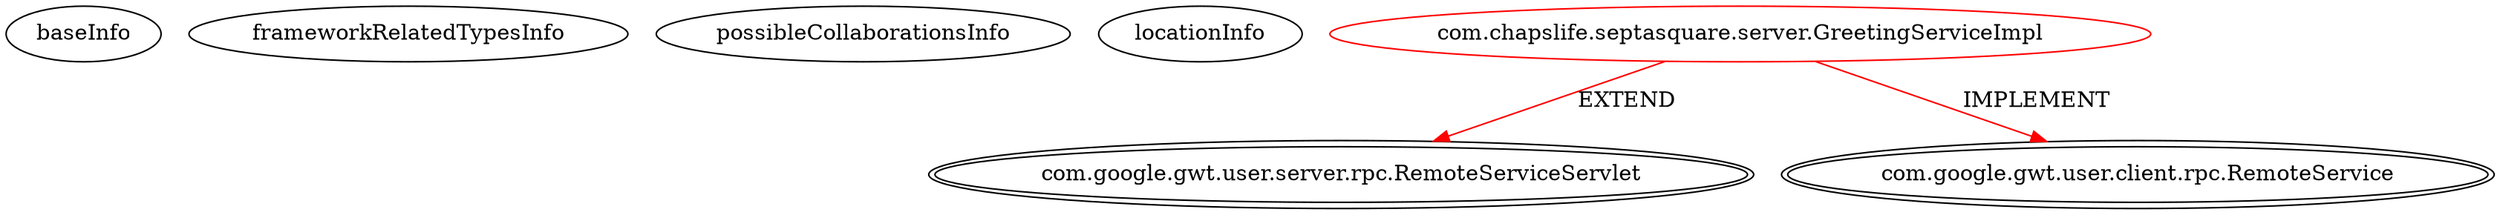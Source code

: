 digraph {
baseInfo[graphId=1063,category="extension_graph",isAnonymous=false,possibleRelation=false]
frameworkRelatedTypesInfo[0="com.google.gwt.user.server.rpc.RemoteServiceServlet",1="com.google.gwt.user.client.rpc.RemoteService"]
possibleCollaborationsInfo[]
locationInfo[projectName="chap19150-SeptaSquared",filePath="/chap19150-SeptaSquared/SeptaSquared-master/SeptaSquare/src/com/chapslife/septasquare/server/GreetingServiceImpl.java",contextSignature="GreetingServiceImpl",graphId="1063"]
0[label="com.chapslife.septasquare.server.GreetingServiceImpl",vertexType="ROOT_CLIENT_CLASS_DECLARATION",isFrameworkType=false,color=red]
1[label="com.google.gwt.user.server.rpc.RemoteServiceServlet",vertexType="FRAMEWORK_CLASS_TYPE",isFrameworkType=true,peripheries=2]
2[label="com.google.gwt.user.client.rpc.RemoteService",vertexType="FRAMEWORK_INTERFACE_TYPE",isFrameworkType=true,peripheries=2]
0->1[label="EXTEND",color=red]
0->2[label="IMPLEMENT",color=red]
}
